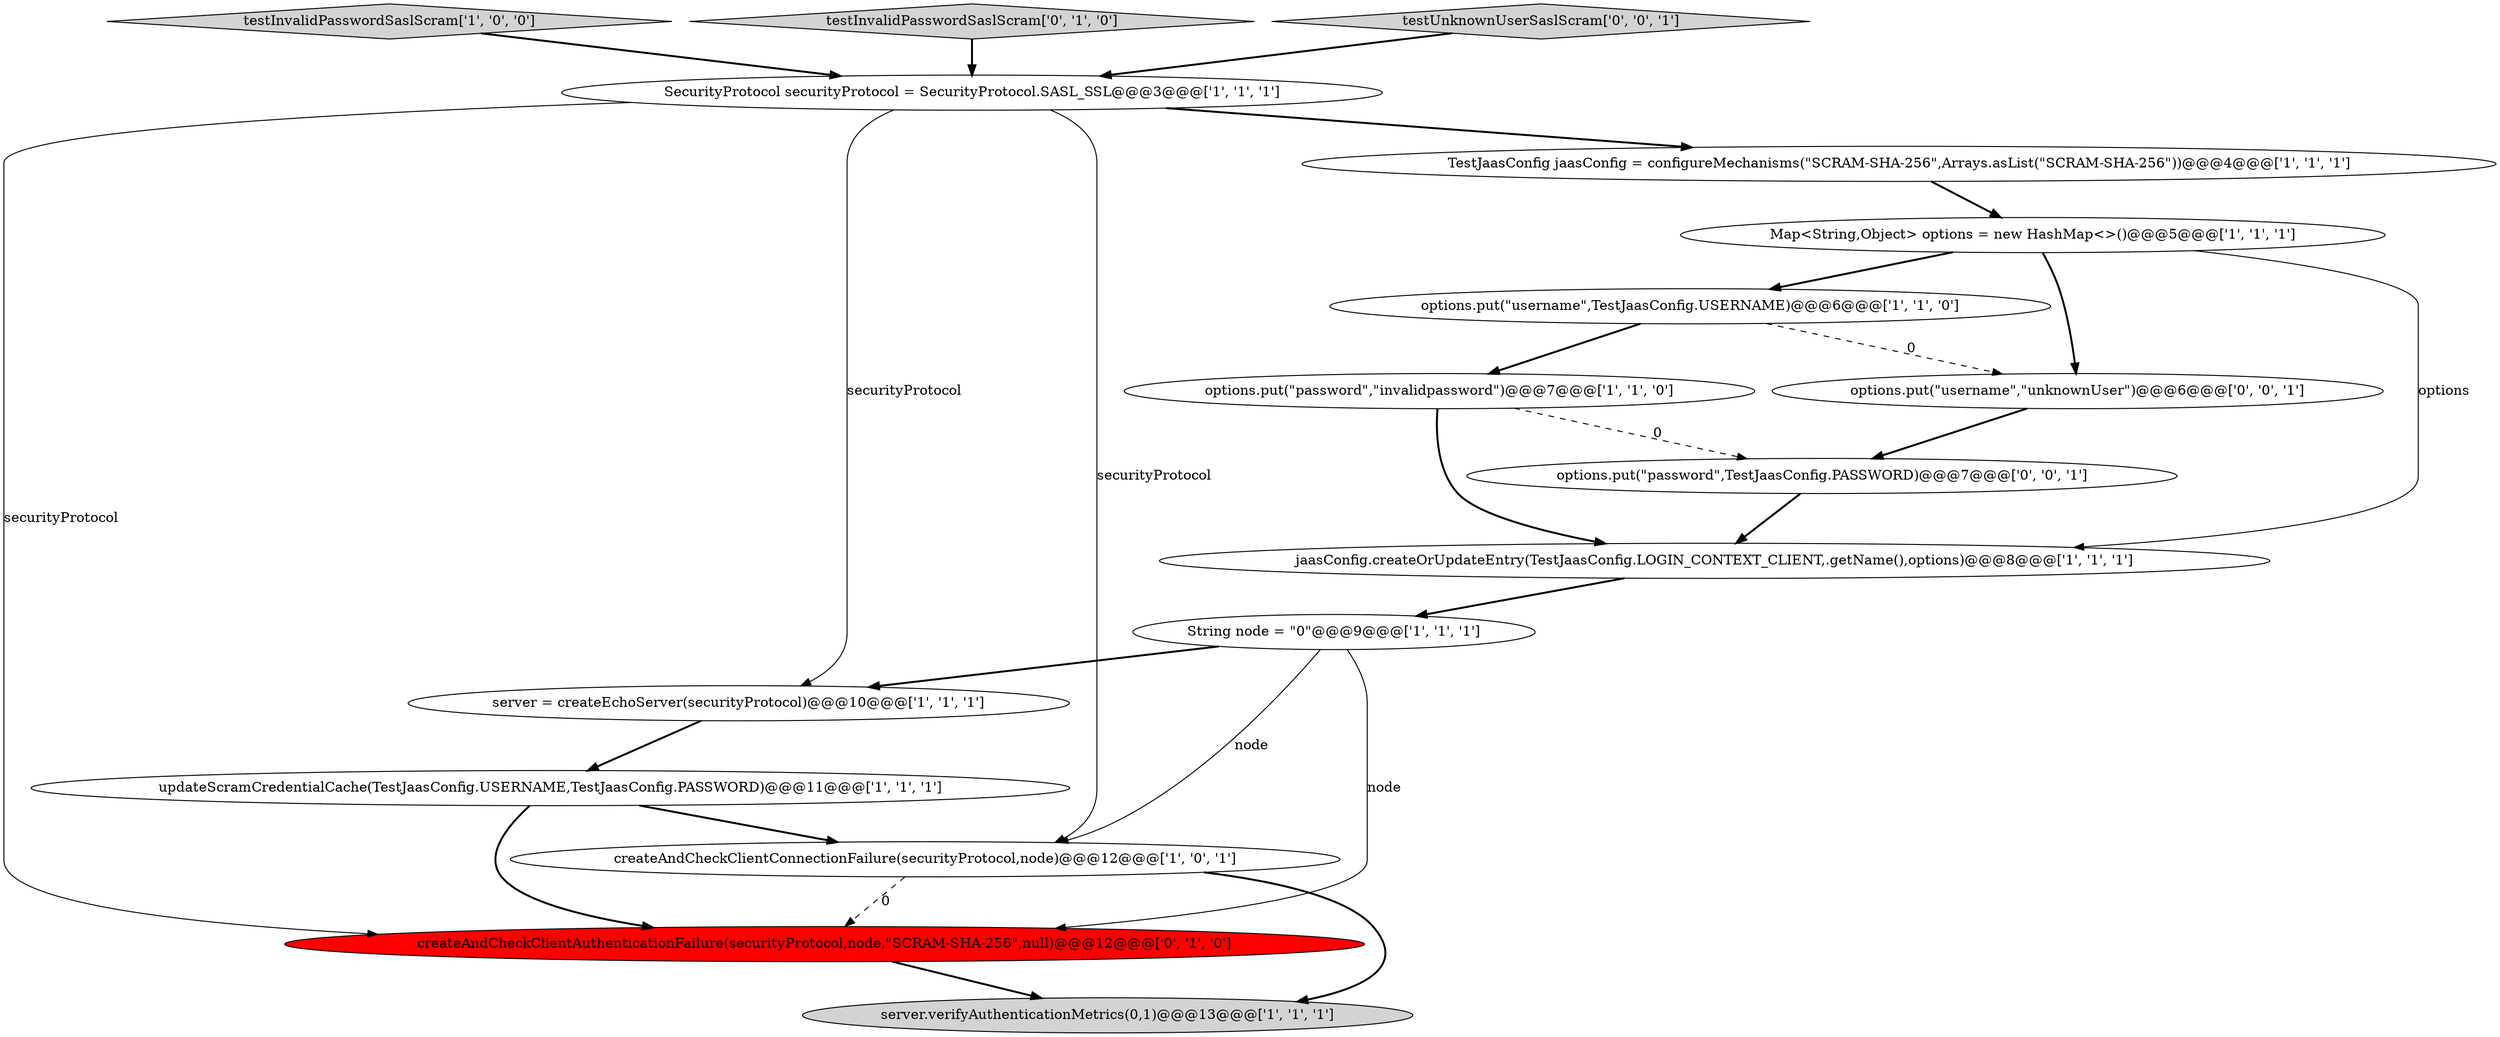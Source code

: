 digraph {
9 [style = filled, label = "testInvalidPasswordSaslScram['1', '0', '0']", fillcolor = lightgray, shape = diamond image = "AAA0AAABBB1BBB"];
1 [style = filled, label = "server.verifyAuthenticationMetrics(0,1)@@@13@@@['1', '1', '1']", fillcolor = lightgray, shape = ellipse image = "AAA0AAABBB1BBB"];
7 [style = filled, label = "TestJaasConfig jaasConfig = configureMechanisms(\"SCRAM-SHA-256\",Arrays.asList(\"SCRAM-SHA-256\"))@@@4@@@['1', '1', '1']", fillcolor = white, shape = ellipse image = "AAA0AAABBB1BBB"];
5 [style = filled, label = "SecurityProtocol securityProtocol = SecurityProtocol.SASL_SSL@@@3@@@['1', '1', '1']", fillcolor = white, shape = ellipse image = "AAA0AAABBB1BBB"];
2 [style = filled, label = "jaasConfig.createOrUpdateEntry(TestJaasConfig.LOGIN_CONTEXT_CLIENT,.getName(),options)@@@8@@@['1', '1', '1']", fillcolor = white, shape = ellipse image = "AAA0AAABBB1BBB"];
13 [style = filled, label = "createAndCheckClientAuthenticationFailure(securityProtocol,node,\"SCRAM-SHA-256\",null)@@@12@@@['0', '1', '0']", fillcolor = red, shape = ellipse image = "AAA1AAABBB2BBB"];
12 [style = filled, label = "testInvalidPasswordSaslScram['0', '1', '0']", fillcolor = lightgray, shape = diamond image = "AAA0AAABBB2BBB"];
15 [style = filled, label = "options.put(\"username\",\"unknownUser\")@@@6@@@['0', '0', '1']", fillcolor = white, shape = ellipse image = "AAA0AAABBB3BBB"];
16 [style = filled, label = "testUnknownUserSaslScram['0', '0', '1']", fillcolor = lightgray, shape = diamond image = "AAA0AAABBB3BBB"];
14 [style = filled, label = "options.put(\"password\",TestJaasConfig.PASSWORD)@@@7@@@['0', '0', '1']", fillcolor = white, shape = ellipse image = "AAA0AAABBB3BBB"];
6 [style = filled, label = "createAndCheckClientConnectionFailure(securityProtocol,node)@@@12@@@['1', '0', '1']", fillcolor = white, shape = ellipse image = "AAA0AAABBB1BBB"];
3 [style = filled, label = "updateScramCredentialCache(TestJaasConfig.USERNAME,TestJaasConfig.PASSWORD)@@@11@@@['1', '1', '1']", fillcolor = white, shape = ellipse image = "AAA0AAABBB1BBB"];
4 [style = filled, label = "options.put(\"username\",TestJaasConfig.USERNAME)@@@6@@@['1', '1', '0']", fillcolor = white, shape = ellipse image = "AAA0AAABBB1BBB"];
8 [style = filled, label = "server = createEchoServer(securityProtocol)@@@10@@@['1', '1', '1']", fillcolor = white, shape = ellipse image = "AAA0AAABBB1BBB"];
10 [style = filled, label = "Map<String,Object> options = new HashMap<>()@@@5@@@['1', '1', '1']", fillcolor = white, shape = ellipse image = "AAA0AAABBB1BBB"];
11 [style = filled, label = "String node = \"0\"@@@9@@@['1', '1', '1']", fillcolor = white, shape = ellipse image = "AAA0AAABBB1BBB"];
0 [style = filled, label = "options.put(\"password\",\"invalidpassword\")@@@7@@@['1', '1', '0']", fillcolor = white, shape = ellipse image = "AAA0AAABBB1BBB"];
5->6 [style = solid, label="securityProtocol"];
10->15 [style = bold, label=""];
12->5 [style = bold, label=""];
15->14 [style = bold, label=""];
7->10 [style = bold, label=""];
0->2 [style = bold, label=""];
8->3 [style = bold, label=""];
3->6 [style = bold, label=""];
13->1 [style = bold, label=""];
4->0 [style = bold, label=""];
5->13 [style = solid, label="securityProtocol"];
0->14 [style = dashed, label="0"];
6->1 [style = bold, label=""];
6->13 [style = dashed, label="0"];
5->8 [style = solid, label="securityProtocol"];
4->15 [style = dashed, label="0"];
11->6 [style = solid, label="node"];
10->4 [style = bold, label=""];
9->5 [style = bold, label=""];
3->13 [style = bold, label=""];
16->5 [style = bold, label=""];
5->7 [style = bold, label=""];
11->8 [style = bold, label=""];
11->13 [style = solid, label="node"];
14->2 [style = bold, label=""];
2->11 [style = bold, label=""];
10->2 [style = solid, label="options"];
}
